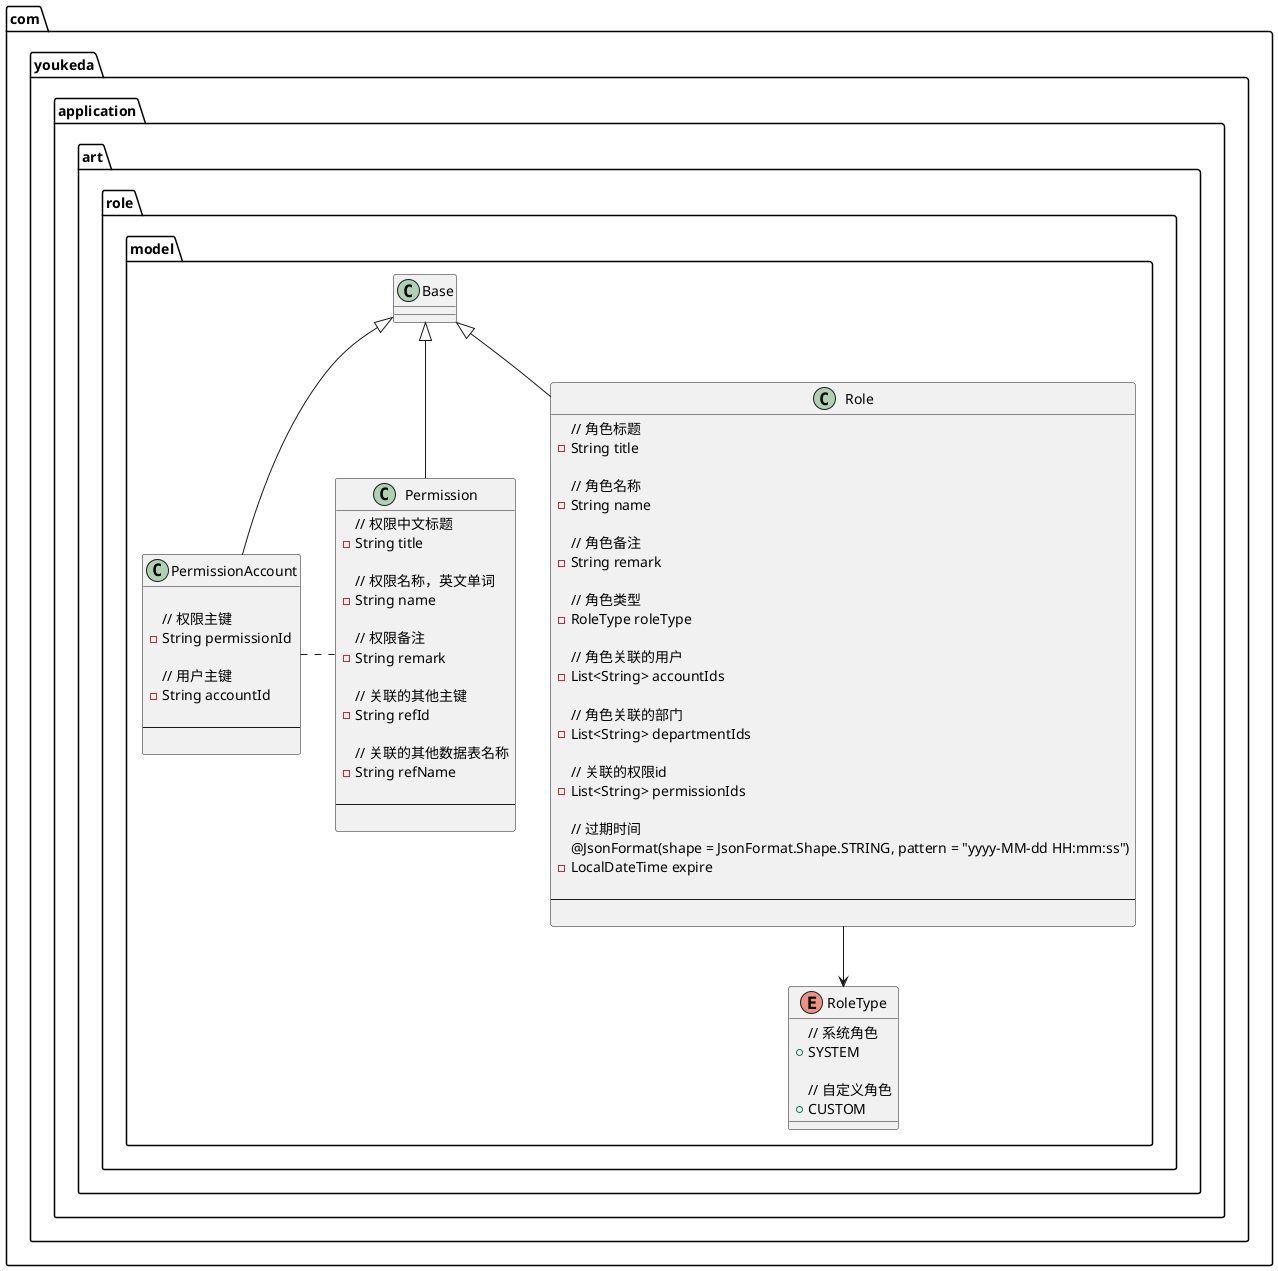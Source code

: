 @startuml
class com.youkeda.application.art.role.model.PermissionAccount {

// 权限主键
- String permissionId

// 用户主键
- String accountId

----

}

class com.youkeda.application.art.role.model.Permission {
// 权限中文标题
- String title

// 权限名称，英文单词
- String name

// 权限备注
- String remark

// 关联的其他主键
- String refId

// 关联的其他数据表名称
- String refName

----

}

enum com.youkeda.application.art.role.model.RoleType {

// 系统角色
+  SYSTEM

// 自定义角色
+  CUSTOM
}

class com.youkeda.application.art.role.model.Role {
// 角色标题
- String title

// 角色名称
- String name

// 角色备注
- String remark

// 角色类型
- RoleType roleType

// 角色关联的用户
- List<String> accountIds

// 角色关联的部门
- List<String> departmentIds

// 关联的权限id
- List<String> permissionIds

// 过期时间
@JsonFormat(shape = JsonFormat.Shape.STRING, pattern = "yyyy-MM-dd HH:mm:ss")
- LocalDateTime expire

----

}


com.youkeda.application.art.role.model.Base <|-- com.youkeda.application.art.role.model.PermissionAccount
com.youkeda.application.art.role.model.Base <|-- com.youkeda.application.art.role.model.Permission
com.youkeda.application.art.role.model.Base <|-- com.youkeda.application.art.role.model.Role

com.youkeda.application.art.role.model.Role --> com.youkeda.application.art.role.model.RoleType

com.youkeda.application.art.role.model.PermissionAccount .right. com.youkeda.application.art.role.model.Permission
@enduml